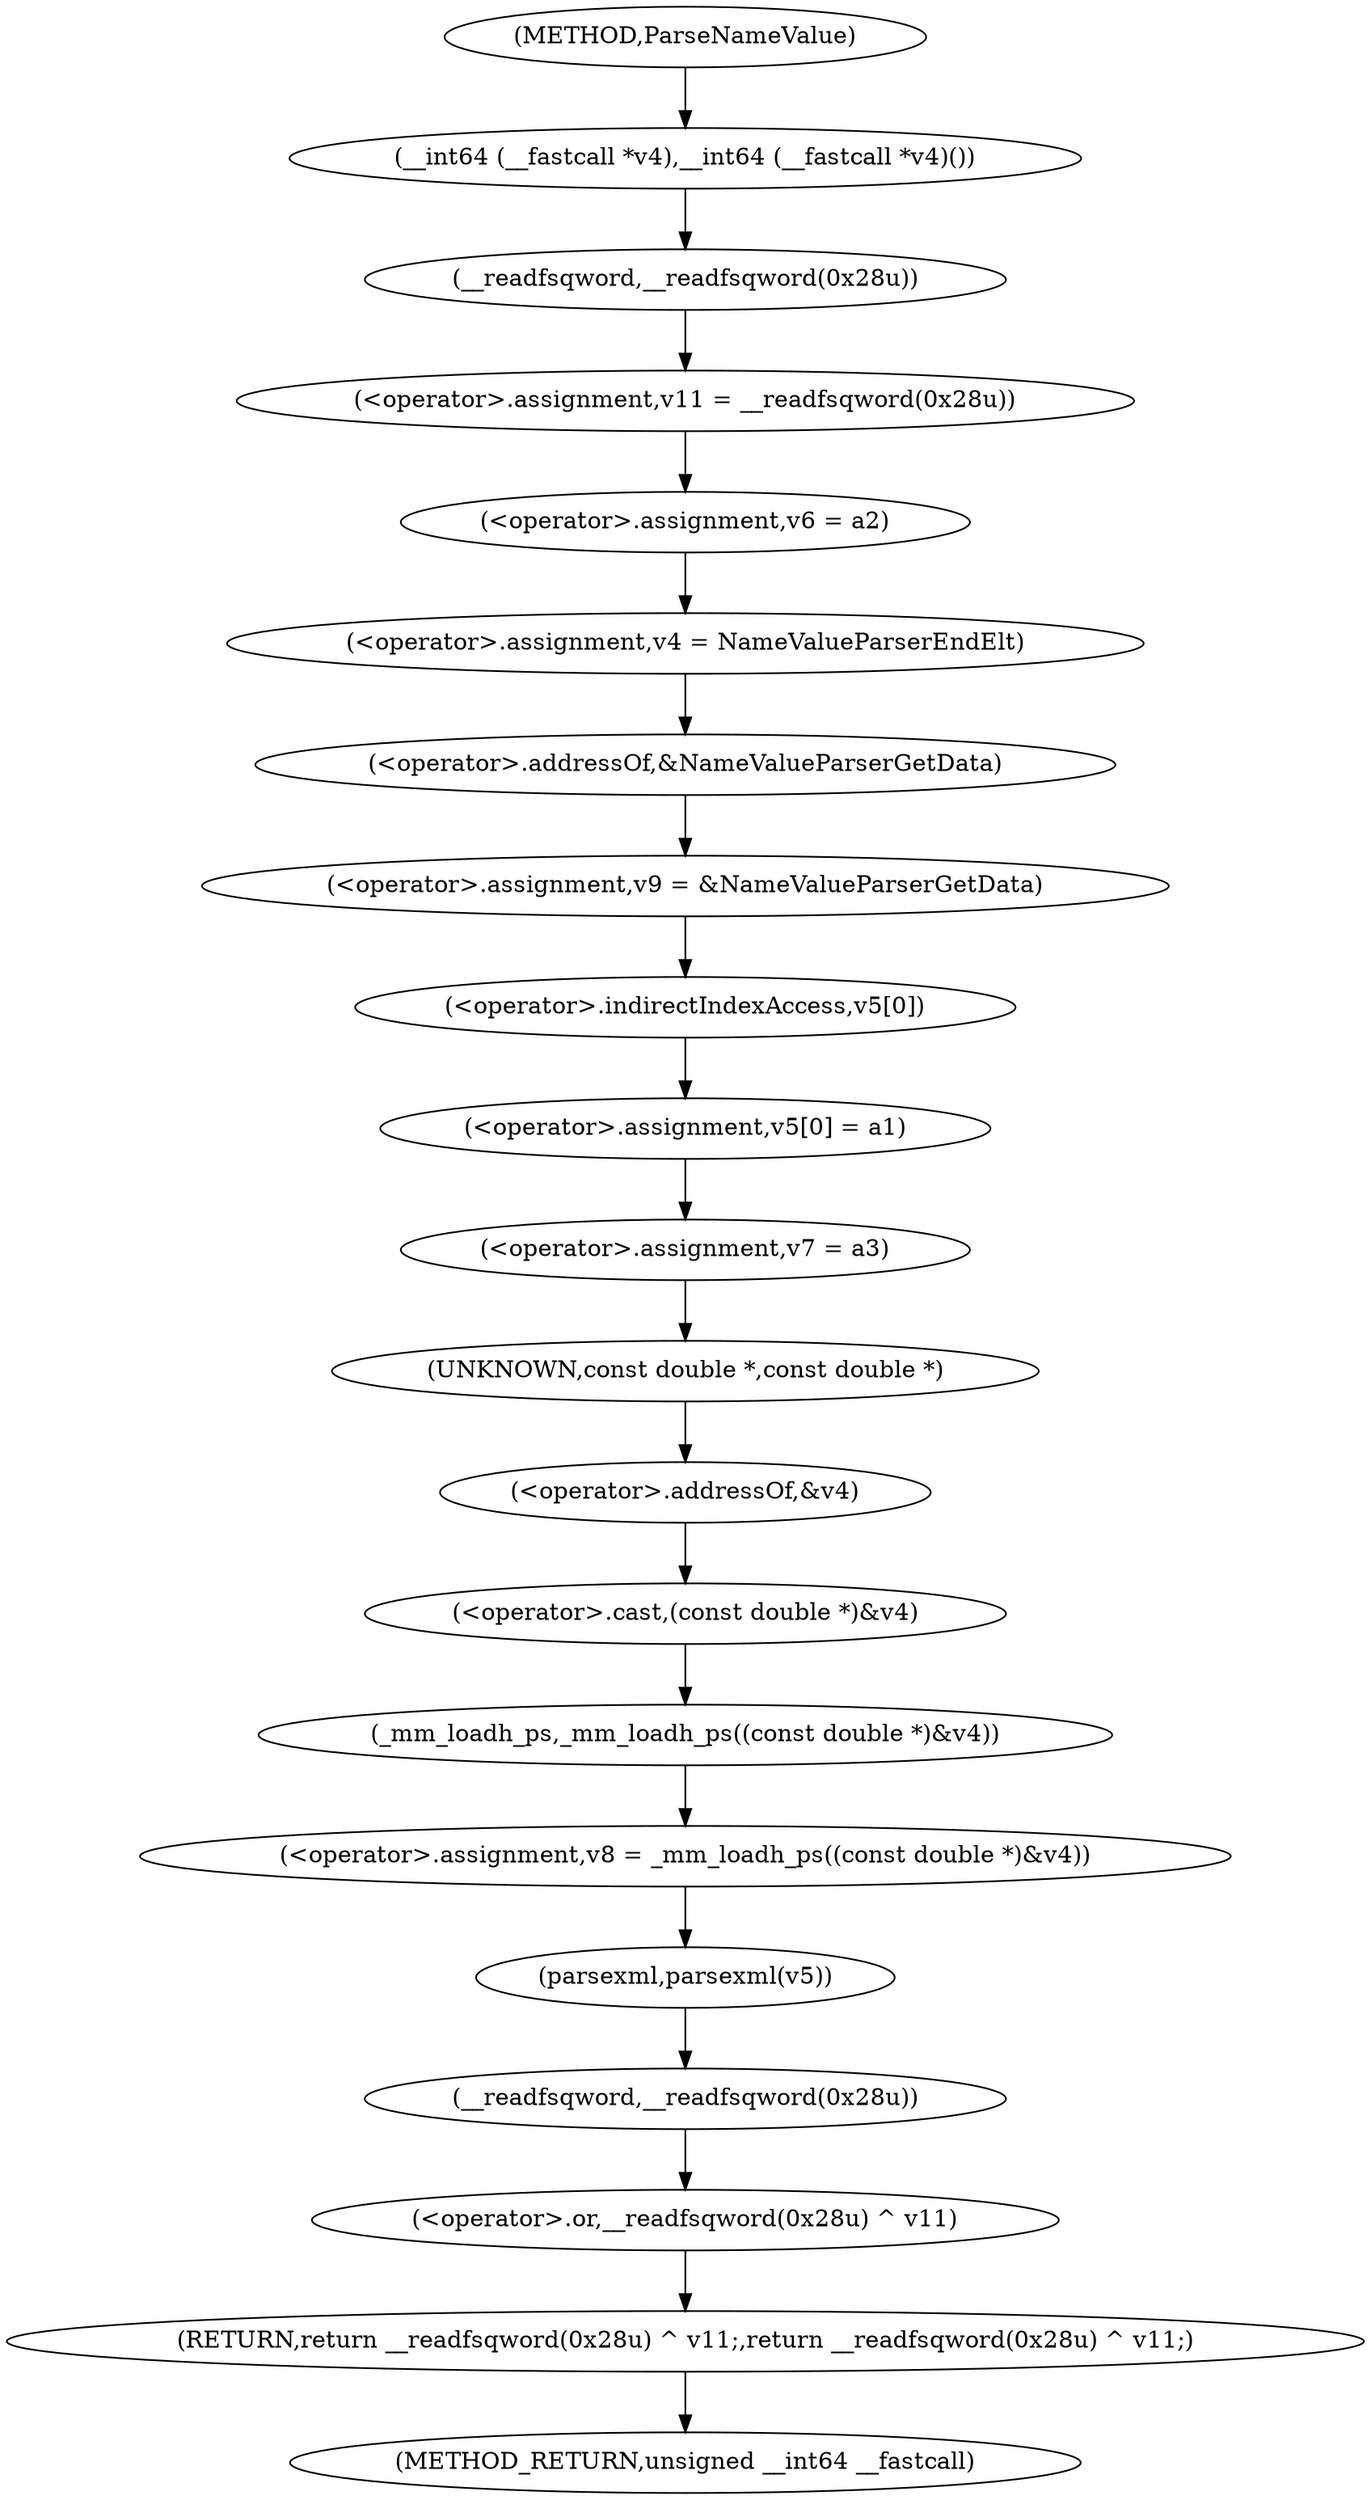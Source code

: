 digraph ParseNameValue {  
"1000114" [label = "(__int64 (__fastcall *v4),__int64 (__fastcall *v4)())" ]
"1000122" [label = "(<operator>.assignment,v11 = __readfsqword(0x28u))" ]
"1000124" [label = "(__readfsqword,__readfsqword(0x28u))" ]
"1000128" [label = "(<operator>.assignment,v6 = a2)" ]
"1000131" [label = "(<operator>.assignment,v4 = NameValueParserEndElt)" ]
"1000134" [label = "(<operator>.assignment,v9 = &NameValueParserGetData)" ]
"1000136" [label = "(<operator>.addressOf,&NameValueParserGetData)" ]
"1000138" [label = "(<operator>.assignment,v5[0] = a1)" ]
"1000139" [label = "(<operator>.indirectIndexAccess,v5[0])" ]
"1000143" [label = "(<operator>.assignment,v7 = a3)" ]
"1000147" [label = "(<operator>.assignment,v8 = _mm_loadh_ps((const double *)&v4))" ]
"1000149" [label = "(_mm_loadh_ps,_mm_loadh_ps((const double *)&v4))" ]
"1000150" [label = "(<operator>.cast,(const double *)&v4)" ]
"1000151" [label = "(UNKNOWN,const double *,const double *)" ]
"1000152" [label = "(<operator>.addressOf,&v4)" ]
"1000154" [label = "(parsexml,parsexml(v5))" ]
"1000156" [label = "(RETURN,return __readfsqword(0x28u) ^ v11;,return __readfsqword(0x28u) ^ v11;)" ]
"1000157" [label = "(<operator>.or,__readfsqword(0x28u) ^ v11)" ]
"1000158" [label = "(__readfsqword,__readfsqword(0x28u))" ]
"1000109" [label = "(METHOD,ParseNameValue)" ]
"1000161" [label = "(METHOD_RETURN,unsigned __int64 __fastcall)" ]
  "1000114" -> "1000124" 
  "1000122" -> "1000128" 
  "1000124" -> "1000122" 
  "1000128" -> "1000131" 
  "1000131" -> "1000136" 
  "1000134" -> "1000139" 
  "1000136" -> "1000134" 
  "1000138" -> "1000143" 
  "1000139" -> "1000138" 
  "1000143" -> "1000151" 
  "1000147" -> "1000154" 
  "1000149" -> "1000147" 
  "1000150" -> "1000149" 
  "1000151" -> "1000152" 
  "1000152" -> "1000150" 
  "1000154" -> "1000158" 
  "1000156" -> "1000161" 
  "1000157" -> "1000156" 
  "1000158" -> "1000157" 
  "1000109" -> "1000114" 
}
